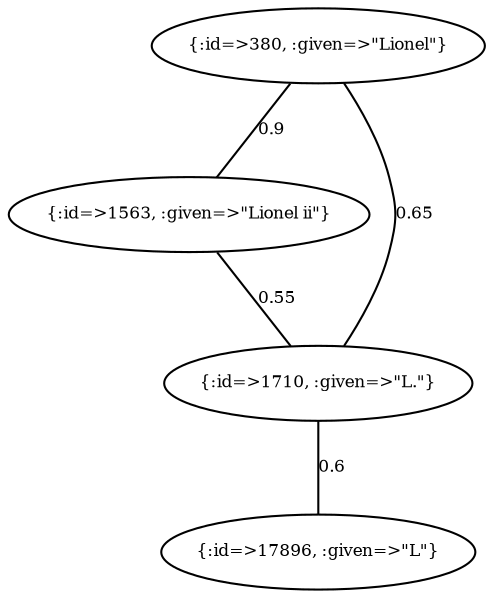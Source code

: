 graph Collector__WeightedGraph {
    "{:id=>380, :given=>\"Lionel\"}" [
        fontsize = 8,
        label = "{:id=>380, :given=>\"Lionel\"}"
    ]

    "{:id=>1563, :given=>\"Lionel ii\"}" [
        fontsize = 8,
        label = "{:id=>1563, :given=>\"Lionel ii\"}"
    ]

    "{:id=>1710, :given=>\"L.\"}" [
        fontsize = 8,
        label = "{:id=>1710, :given=>\"L.\"}"
    ]

    "{:id=>17896, :given=>\"L\"}" [
        fontsize = 8,
        label = "{:id=>17896, :given=>\"L\"}"
    ]

    "{:id=>380, :given=>\"Lionel\"}" -- "{:id=>1563, :given=>\"Lionel ii\"}" [
        fontsize = 8,
        label = 0.9
    ]

    "{:id=>380, :given=>\"Lionel\"}" -- "{:id=>1710, :given=>\"L.\"}" [
        fontsize = 8,
        label = 0.65
    ]

    "{:id=>1563, :given=>\"Lionel ii\"}" -- "{:id=>1710, :given=>\"L.\"}" [
        fontsize = 8,
        label = 0.55
    ]

    "{:id=>1710, :given=>\"L.\"}" -- "{:id=>17896, :given=>\"L\"}" [
        fontsize = 8,
        label = 0.6
    ]
}
